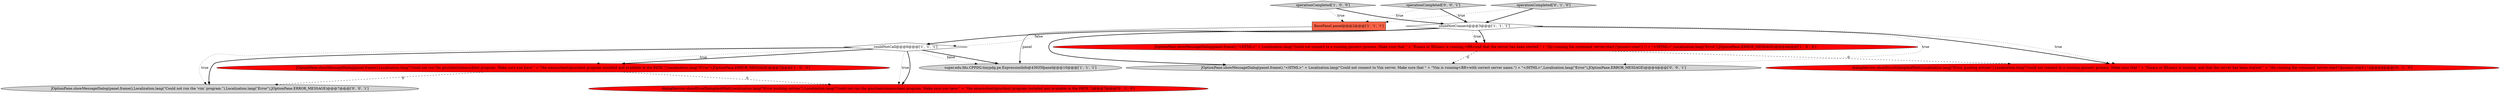 digraph {
8 [style = filled, label = "dialogService.showErrorDialogAndWait(Localization.lang(\"Error pushing entries\"),Localization.lang(\"Could not run the gnuclient/emacsclient program. Make sure you have \" + \"the emacsclient/gnuclient program installed and available in the PATH.\"))@@@7@@@['0', '1', '0']", fillcolor = red, shape = ellipse image = "AAA1AAABBB2BBB"];
1 [style = filled, label = "JOptionPane.showMessageDialog(panel.frame(),Localization.lang(\"Could not run the gnuclient/emacsclient program. Make sure you have \" + \"the emacsclient/gnuclient program installed and available in the PATH.\"),Localization.lang(\"Error\"),JOptionPane.ERROR_MESSAGE)@@@7@@@['1', '0', '0']", fillcolor = red, shape = ellipse image = "AAA1AAABBB1BBB"];
12 [style = filled, label = "operationCompleted['0', '0', '1']", fillcolor = lightgray, shape = diamond image = "AAA0AAABBB3BBB"];
0 [style = filled, label = "operationCompleted['1', '0', '0']", fillcolor = lightgray, shape = diamond image = "AAA0AAABBB1BBB"];
5 [style = filled, label = "couldNotConnect@@@3@@@['1', '1', '1']", fillcolor = white, shape = diamond image = "AAA0AAABBB1BBB"];
3 [style = filled, label = "JOptionPane.showMessageDialog(panel.frame(),\"<HTML>\" + Localization.lang(\"Could not connect to a running gnuserv process. Make sure that \" + \"Emacs or XEmacs is running,<BR>and that the server has been started \" + \"(by running the command 'server-start'/'gnuserv-start').\") + \"</HTML>\",Localization.lang(\"Error\"),JOptionPane.ERROR_MESSAGE)@@@4@@@['1', '0', '0']", fillcolor = red, shape = ellipse image = "AAA1AAABBB1BBB"];
2 [style = filled, label = "couldNotCall@@@6@@@['1', '1', '1']", fillcolor = white, shape = diamond image = "AAA0AAABBB1BBB"];
6 [style = filled, label = "super.edu.fdu.CPPDG.tinypdg.pe.ExpressionInfo@43935fpanel@@@10@@@['1', '1', '1']", fillcolor = lightgray, shape = ellipse image = "AAA0AAABBB1BBB"];
4 [style = filled, label = "BasePanel panel@@@2@@@['1', '1', '1']", fillcolor = tomato, shape = box image = "AAA0AAABBB1BBB"];
11 [style = filled, label = "JOptionPane.showMessageDialog(panel.frame(),\"<HTML>\" + Localization.lang(\"Could not connect to Vim server. Make sure that \" + \"Vim is running<BR>with correct server name.\") + \"</HTML>\",Localization.lang(\"Error\"),JOptionPane.ERROR_MESSAGE)@@@4@@@['0', '0', '1']", fillcolor = lightgray, shape = ellipse image = "AAA0AAABBB3BBB"];
10 [style = filled, label = "JOptionPane.showMessageDialog(panel.frame(),Localization.lang(\"Could not run the 'vim' program.\"),Localization.lang(\"Error\"),JOptionPane.ERROR_MESSAGE)@@@7@@@['0', '0', '1']", fillcolor = lightgray, shape = ellipse image = "AAA0AAABBB3BBB"];
7 [style = filled, label = "operationCompleted['0', '1', '0']", fillcolor = lightgray, shape = diamond image = "AAA0AAABBB2BBB"];
9 [style = filled, label = "dialogService.showErrorDialogAndWait(Localization.lang(\"Error pushing entries\"),Localization.lang(\"Could not connect to a running gnuserv process. Make sure that \" + \"Emacs or XEmacs is running, and that the server has been started \" + \"(by running the command 'server-start'/'gnuserv-start').\"))@@@4@@@['0', '1', '0']", fillcolor = red, shape = ellipse image = "AAA1AAABBB2BBB"];
5->3 [style = bold, label=""];
12->5 [style = bold, label=""];
5->9 [style = bold, label=""];
4->6 [style = solid, label="panel"];
2->6 [style = bold, label=""];
2->1 [style = bold, label=""];
0->4 [style = dotted, label="true"];
1->10 [style = dashed, label="0"];
5->3 [style = dotted, label="true"];
2->10 [style = bold, label=""];
5->2 [style = dotted, label="false"];
5->2 [style = bold, label=""];
7->5 [style = bold, label=""];
5->11 [style = dotted, label="true"];
3->9 [style = dashed, label="0"];
2->1 [style = dotted, label="true"];
7->4 [style = dotted, label="true"];
2->6 [style = dotted, label="false"];
5->9 [style = dotted, label="true"];
1->8 [style = dashed, label="0"];
12->4 [style = dotted, label="true"];
5->11 [style = bold, label=""];
3->11 [style = dashed, label="0"];
0->5 [style = bold, label=""];
2->8 [style = dotted, label="true"];
2->8 [style = bold, label=""];
2->10 [style = dotted, label="true"];
}
